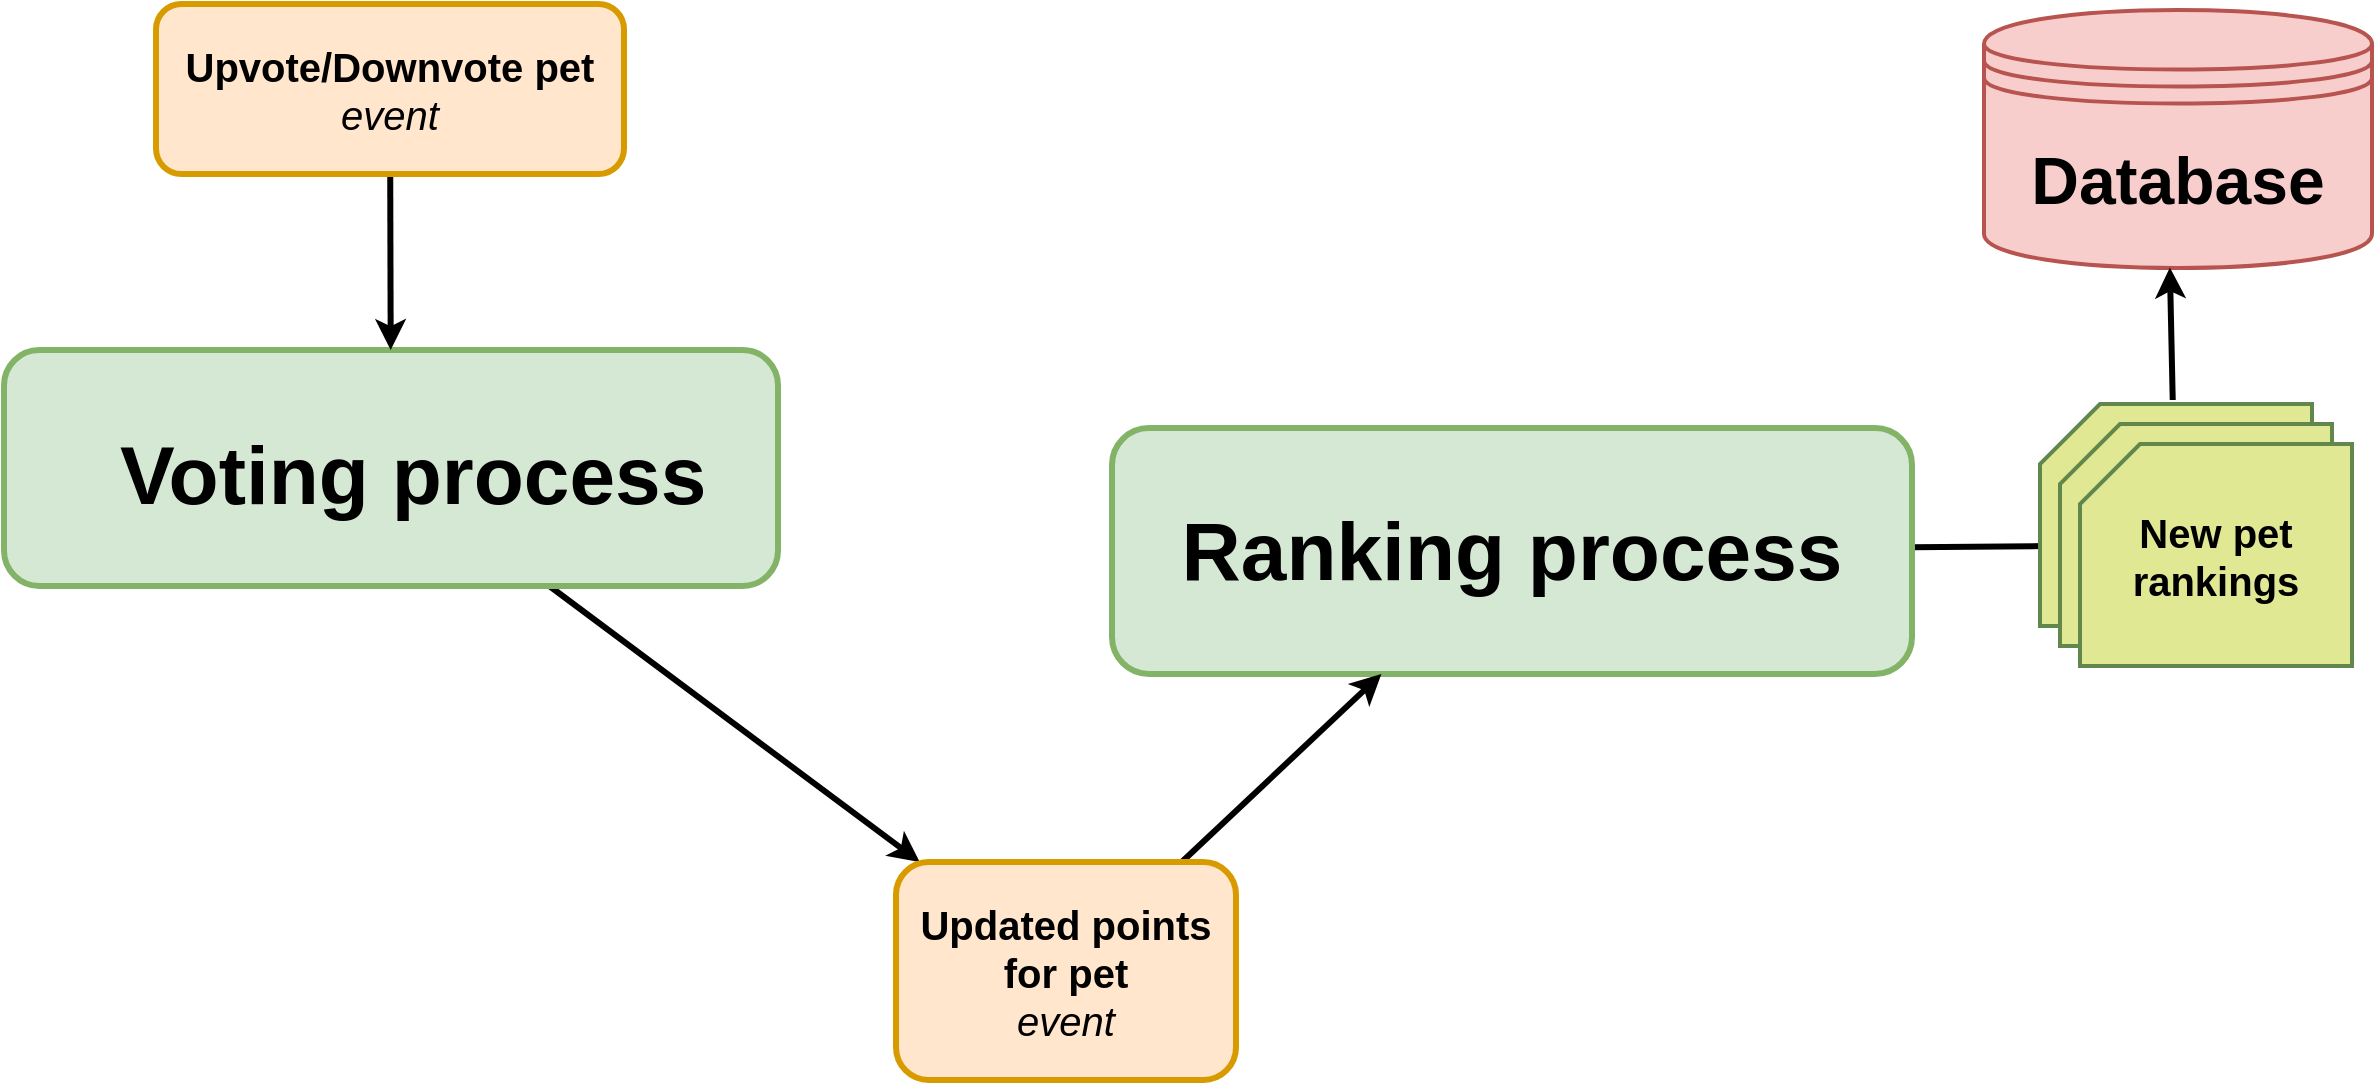<mxfile version="15.1.4" type="device"><diagram id="jmvgeUkXb4G0Z7SY6pDU" name="Page-1"><mxGraphModel dx="1822" dy="366" grid="0" gridSize="10" guides="0" tooltips="1" connect="0" arrows="1" fold="1" page="0" pageScale="1" pageWidth="470" pageHeight="400" background="none" math="0" shadow="0"><root><mxCell id="0"/><mxCell id="1" parent="0"/><mxCell id="kogghIZNYxy__B8rG4vJ-8" style="edgeStyle=none;rounded=0;orthogonalLoop=1;jettySize=auto;html=1;strokeWidth=3;" parent="1" source="kogghIZNYxy__B8rG4vJ-1" target="kogghIZNYxy__B8rG4vJ-7" edge="1"><mxGeometry relative="1" as="geometry"/></mxCell><mxCell id="kogghIZNYxy__B8rG4vJ-1" value="" style="rounded=1;whiteSpace=wrap;html=1;fillColor=#d5e8d4;strokeColor=#82b366;strokeWidth=3;" parent="1" vertex="1"><mxGeometry x="-377" y="819" width="387" height="118" as="geometry"/></mxCell><mxCell id="kogghIZNYxy__B8rG4vJ-2" value="&lt;br&gt;&lt;div style=&quot;font-size: 41px&quot; align=&quot;left&quot;&gt;&lt;font style=&quot;font-size: 41px&quot;&gt;&lt;b&gt;Voting process &lt;br&gt;&lt;/b&gt;&lt;/font&gt;&lt;/div&gt;" style="text;html=1;strokeColor=none;fillColor=none;align=left;verticalAlign=middle;whiteSpace=wrap;rounded=0;" parent="1" vertex="1"><mxGeometry x="-321" y="865" width="440" height="20" as="geometry"/></mxCell><mxCell id="kogghIZNYxy__B8rG4vJ-11" style="edgeStyle=none;rounded=0;orthogonalLoop=1;jettySize=auto;html=1;strokeWidth=3;entryX=0.013;entryY=0.64;entryDx=0;entryDy=0;entryPerimeter=0;endArrow=none;endFill=0;" parent="1" source="kogghIZNYxy__B8rG4vJ-3" target="kogghIZNYxy__B8rG4vJ-19" edge="1"><mxGeometry relative="1" as="geometry"><mxPoint x="605" y="980" as="sourcePoint"/></mxGeometry></mxCell><mxCell id="kogghIZNYxy__B8rG4vJ-3" value="&lt;font style=&quot;font-size: 41px&quot;&gt;&lt;b&gt;Ranking process&lt;/b&gt;&lt;/font&gt;" style="rounded=1;whiteSpace=wrap;html=1;fillColor=#d5e8d4;strokeColor=#82b366;strokeWidth=3;" parent="1" vertex="1"><mxGeometry x="177" y="858" width="400" height="123" as="geometry"/></mxCell><mxCell id="kogghIZNYxy__B8rG4vJ-6" style="rounded=0;orthogonalLoop=1;jettySize=auto;html=1;strokeWidth=3;" parent="1" source="kogghIZNYxy__B8rG4vJ-5" target="kogghIZNYxy__B8rG4vJ-1" edge="1"><mxGeometry relative="1" as="geometry"/></mxCell><mxCell id="kogghIZNYxy__B8rG4vJ-5" value="&lt;div&gt;&lt;font style=&quot;font-size: 20px&quot;&gt;&lt;b&gt;&lt;font style=&quot;font-size: 20px&quot;&gt;Upvote/Downvote pet&lt;/font&gt;&lt;/b&gt;&lt;/font&gt;&lt;/div&gt;&lt;div&gt;&lt;font style=&quot;font-size: 20px&quot;&gt;&lt;i&gt;&lt;font style=&quot;font-size: 20px&quot;&gt;event&lt;/font&gt;&lt;/i&gt;&lt;b&gt;&lt;font style=&quot;font-size: 20px&quot;&gt;&lt;br&gt;&lt;/font&gt;&lt;/b&gt;&lt;/font&gt;&lt;/div&gt;" style="rounded=1;whiteSpace=wrap;html=1;strokeColor=#d79b00;strokeWidth=3;fillColor=#ffe6cc;" parent="1" vertex="1"><mxGeometry x="-301" y="646" width="234" height="85" as="geometry"/></mxCell><mxCell id="kogghIZNYxy__B8rG4vJ-9" style="edgeStyle=none;rounded=0;orthogonalLoop=1;jettySize=auto;html=1;strokeWidth=3;" parent="1" source="kogghIZNYxy__B8rG4vJ-7" target="kogghIZNYxy__B8rG4vJ-3" edge="1"><mxGeometry relative="1" as="geometry"/></mxCell><mxCell id="kogghIZNYxy__B8rG4vJ-7" value="&lt;div&gt;&lt;font style=&quot;font-size: 20px&quot;&gt;&lt;b&gt;&lt;font style=&quot;font-size: 20px&quot;&gt;Updated points for pet&lt;/font&gt;&lt;/b&gt;&lt;/font&gt;&lt;/div&gt;&lt;div&gt;&lt;font style=&quot;font-size: 20px&quot;&gt;&lt;i&gt;&lt;font style=&quot;font-size: 20px&quot;&gt;event&lt;/font&gt;&lt;/i&gt;&lt;b&gt;&lt;font style=&quot;font-size: 20px&quot;&gt;&lt;br&gt;&lt;/font&gt;&lt;/b&gt;&lt;/font&gt;&lt;/div&gt;" style="rounded=1;whiteSpace=wrap;html=1;strokeColor=#d79b00;strokeWidth=3;fillColor=#ffe6cc;" parent="1" vertex="1"><mxGeometry x="69" y="1075" width="170" height="109" as="geometry"/></mxCell><mxCell id="kogghIZNYxy__B8rG4vJ-17" value="&lt;font style=&quot;font-size: 33px&quot;&gt;&lt;b&gt;Database&lt;/b&gt;&lt;/font&gt;" style="shape=datastore;whiteSpace=wrap;html=1;strokeColor=#b85450;strokeWidth=2;fillColor=#f8cecc;" parent="1" vertex="1"><mxGeometry x="613" y="649" width="194" height="129" as="geometry"/></mxCell><mxCell id="kogghIZNYxy__B8rG4vJ-27" style="edgeStyle=none;rounded=0;orthogonalLoop=1;jettySize=auto;html=1;endArrow=classic;endFill=1;strokeWidth=3;entryX=0.479;entryY=0.998;entryDx=0;entryDy=0;entryPerimeter=0;exitX=0.488;exitY=-0.018;exitDx=0;exitDy=0;exitPerimeter=0;" parent="1" source="kogghIZNYxy__B8rG4vJ-19" target="kogghIZNYxy__B8rG4vJ-17" edge="1"><mxGeometry relative="1" as="geometry"><mxPoint x="786" y="841" as="sourcePoint"/><mxPoint x="786" y="781" as="targetPoint"/></mxGeometry></mxCell><mxCell id="kogghIZNYxy__B8rG4vJ-32" value="" style="group" parent="1" vertex="1" connectable="0"><mxGeometry x="641" y="846" width="156" height="131" as="geometry"/></mxCell><mxCell id="kogghIZNYxy__B8rG4vJ-19" value="" style="shape=card;whiteSpace=wrap;html=1;strokeColor=#62874D;strokeWidth=2;fillColor=#E0E894;" parent="kogghIZNYxy__B8rG4vJ-32" vertex="1"><mxGeometry width="136" height="111" as="geometry"/></mxCell><mxCell id="kogghIZNYxy__B8rG4vJ-22" value="" style="shape=card;whiteSpace=wrap;html=1;strokeColor=#62874D;strokeWidth=2;fillColor=#E0E894;" parent="kogghIZNYxy__B8rG4vJ-32" vertex="1"><mxGeometry x="10" y="10" width="136" height="111" as="geometry"/></mxCell><mxCell id="kogghIZNYxy__B8rG4vJ-23" value="&lt;font style=&quot;font-size: 20px&quot;&gt;&lt;b&gt;&lt;font style=&quot;font-size: 20px&quot;&gt;New pet rankings&lt;br&gt;&lt;/font&gt;&lt;/b&gt;&lt;/font&gt;" style="shape=card;whiteSpace=wrap;html=1;strokeColor=#62874D;strokeWidth=2;fillColor=#E0E894;" parent="kogghIZNYxy__B8rG4vJ-32" vertex="1"><mxGeometry x="20" y="20" width="136" height="111" as="geometry"/></mxCell></root></mxGraphModel></diagram></mxfile>
